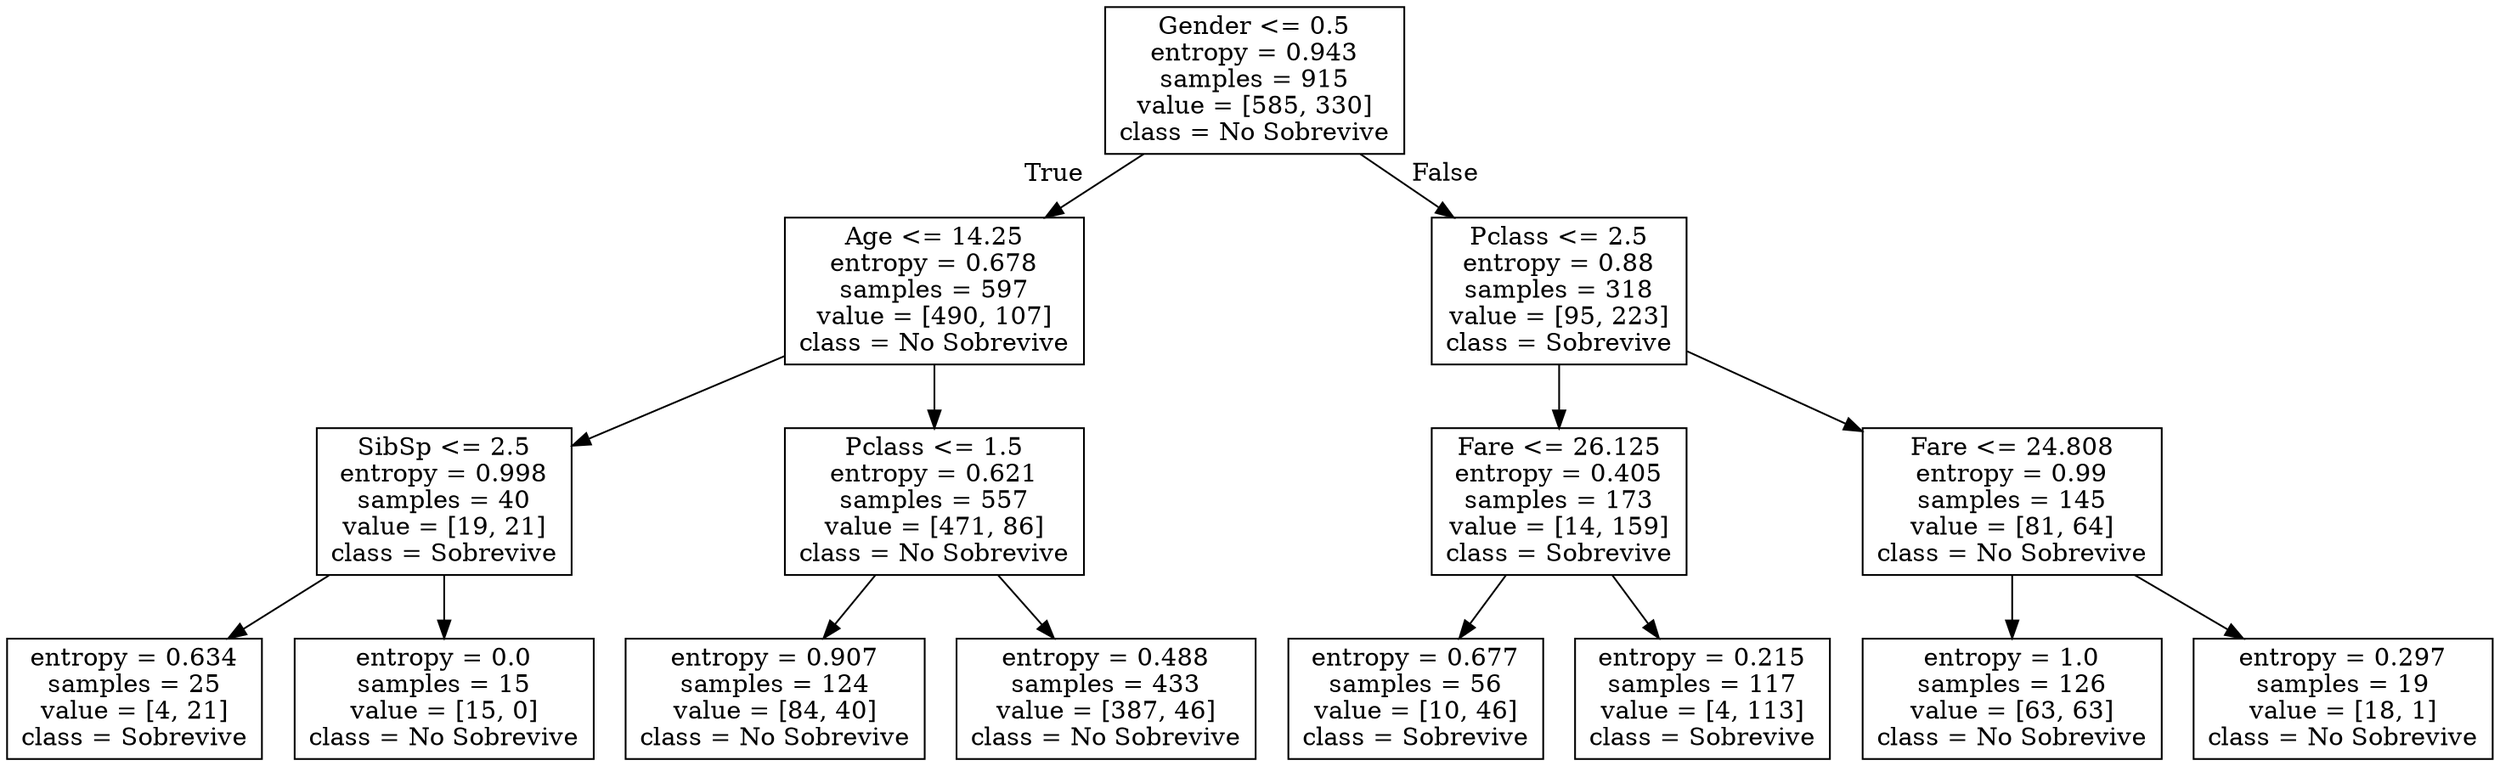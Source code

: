 digraph Tree {
node [shape=box] ;
0 [label="Gender <= 0.5\nentropy = 0.943\nsamples = 915\nvalue = [585, 330]\nclass = No Sobrevive"] ;
1 [label="Age <= 14.25\nentropy = 0.678\nsamples = 597\nvalue = [490, 107]\nclass = No Sobrevive"] ;
0 -> 1 [labeldistance=2.5, labelangle=45, headlabel="True"] ;
2 [label="SibSp <= 2.5\nentropy = 0.998\nsamples = 40\nvalue = [19, 21]\nclass = Sobrevive"] ;
1 -> 2 ;
3 [label="entropy = 0.634\nsamples = 25\nvalue = [4, 21]\nclass = Sobrevive"] ;
2 -> 3 ;
4 [label="entropy = 0.0\nsamples = 15\nvalue = [15, 0]\nclass = No Sobrevive"] ;
2 -> 4 ;
5 [label="Pclass <= 1.5\nentropy = 0.621\nsamples = 557\nvalue = [471, 86]\nclass = No Sobrevive"] ;
1 -> 5 ;
6 [label="entropy = 0.907\nsamples = 124\nvalue = [84, 40]\nclass = No Sobrevive"] ;
5 -> 6 ;
7 [label="entropy = 0.488\nsamples = 433\nvalue = [387, 46]\nclass = No Sobrevive"] ;
5 -> 7 ;
8 [label="Pclass <= 2.5\nentropy = 0.88\nsamples = 318\nvalue = [95, 223]\nclass = Sobrevive"] ;
0 -> 8 [labeldistance=2.5, labelangle=-45, headlabel="False"] ;
9 [label="Fare <= 26.125\nentropy = 0.405\nsamples = 173\nvalue = [14, 159]\nclass = Sobrevive"] ;
8 -> 9 ;
10 [label="entropy = 0.677\nsamples = 56\nvalue = [10, 46]\nclass = Sobrevive"] ;
9 -> 10 ;
11 [label="entropy = 0.215\nsamples = 117\nvalue = [4, 113]\nclass = Sobrevive"] ;
9 -> 11 ;
12 [label="Fare <= 24.808\nentropy = 0.99\nsamples = 145\nvalue = [81, 64]\nclass = No Sobrevive"] ;
8 -> 12 ;
13 [label="entropy = 1.0\nsamples = 126\nvalue = [63, 63]\nclass = No Sobrevive"] ;
12 -> 13 ;
14 [label="entropy = 0.297\nsamples = 19\nvalue = [18, 1]\nclass = No Sobrevive"] ;
12 -> 14 ;
}